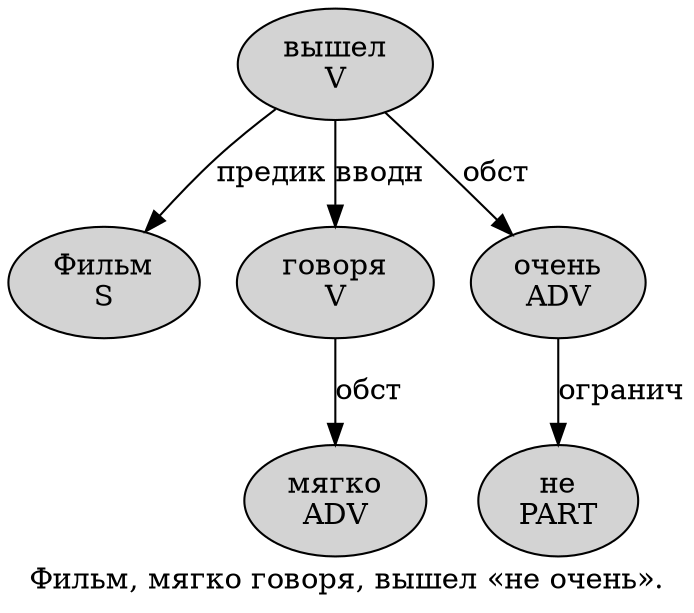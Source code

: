 digraph SENTENCE_4765 {
	graph [label="Фильм, мягко говоря, вышел «не очень»."]
	node [style=filled]
		0 [label="Фильм
S" color="" fillcolor=lightgray penwidth=1 shape=ellipse]
		2 [label="мягко
ADV" color="" fillcolor=lightgray penwidth=1 shape=ellipse]
		3 [label="говоря
V" color="" fillcolor=lightgray penwidth=1 shape=ellipse]
		5 [label="вышел
V" color="" fillcolor=lightgray penwidth=1 shape=ellipse]
		7 [label="не
PART" color="" fillcolor=lightgray penwidth=1 shape=ellipse]
		8 [label="очень
ADV" color="" fillcolor=lightgray penwidth=1 shape=ellipse]
			5 -> 0 [label="предик"]
			5 -> 3 [label="вводн"]
			5 -> 8 [label="обст"]
			8 -> 7 [label="огранич"]
			3 -> 2 [label="обст"]
}